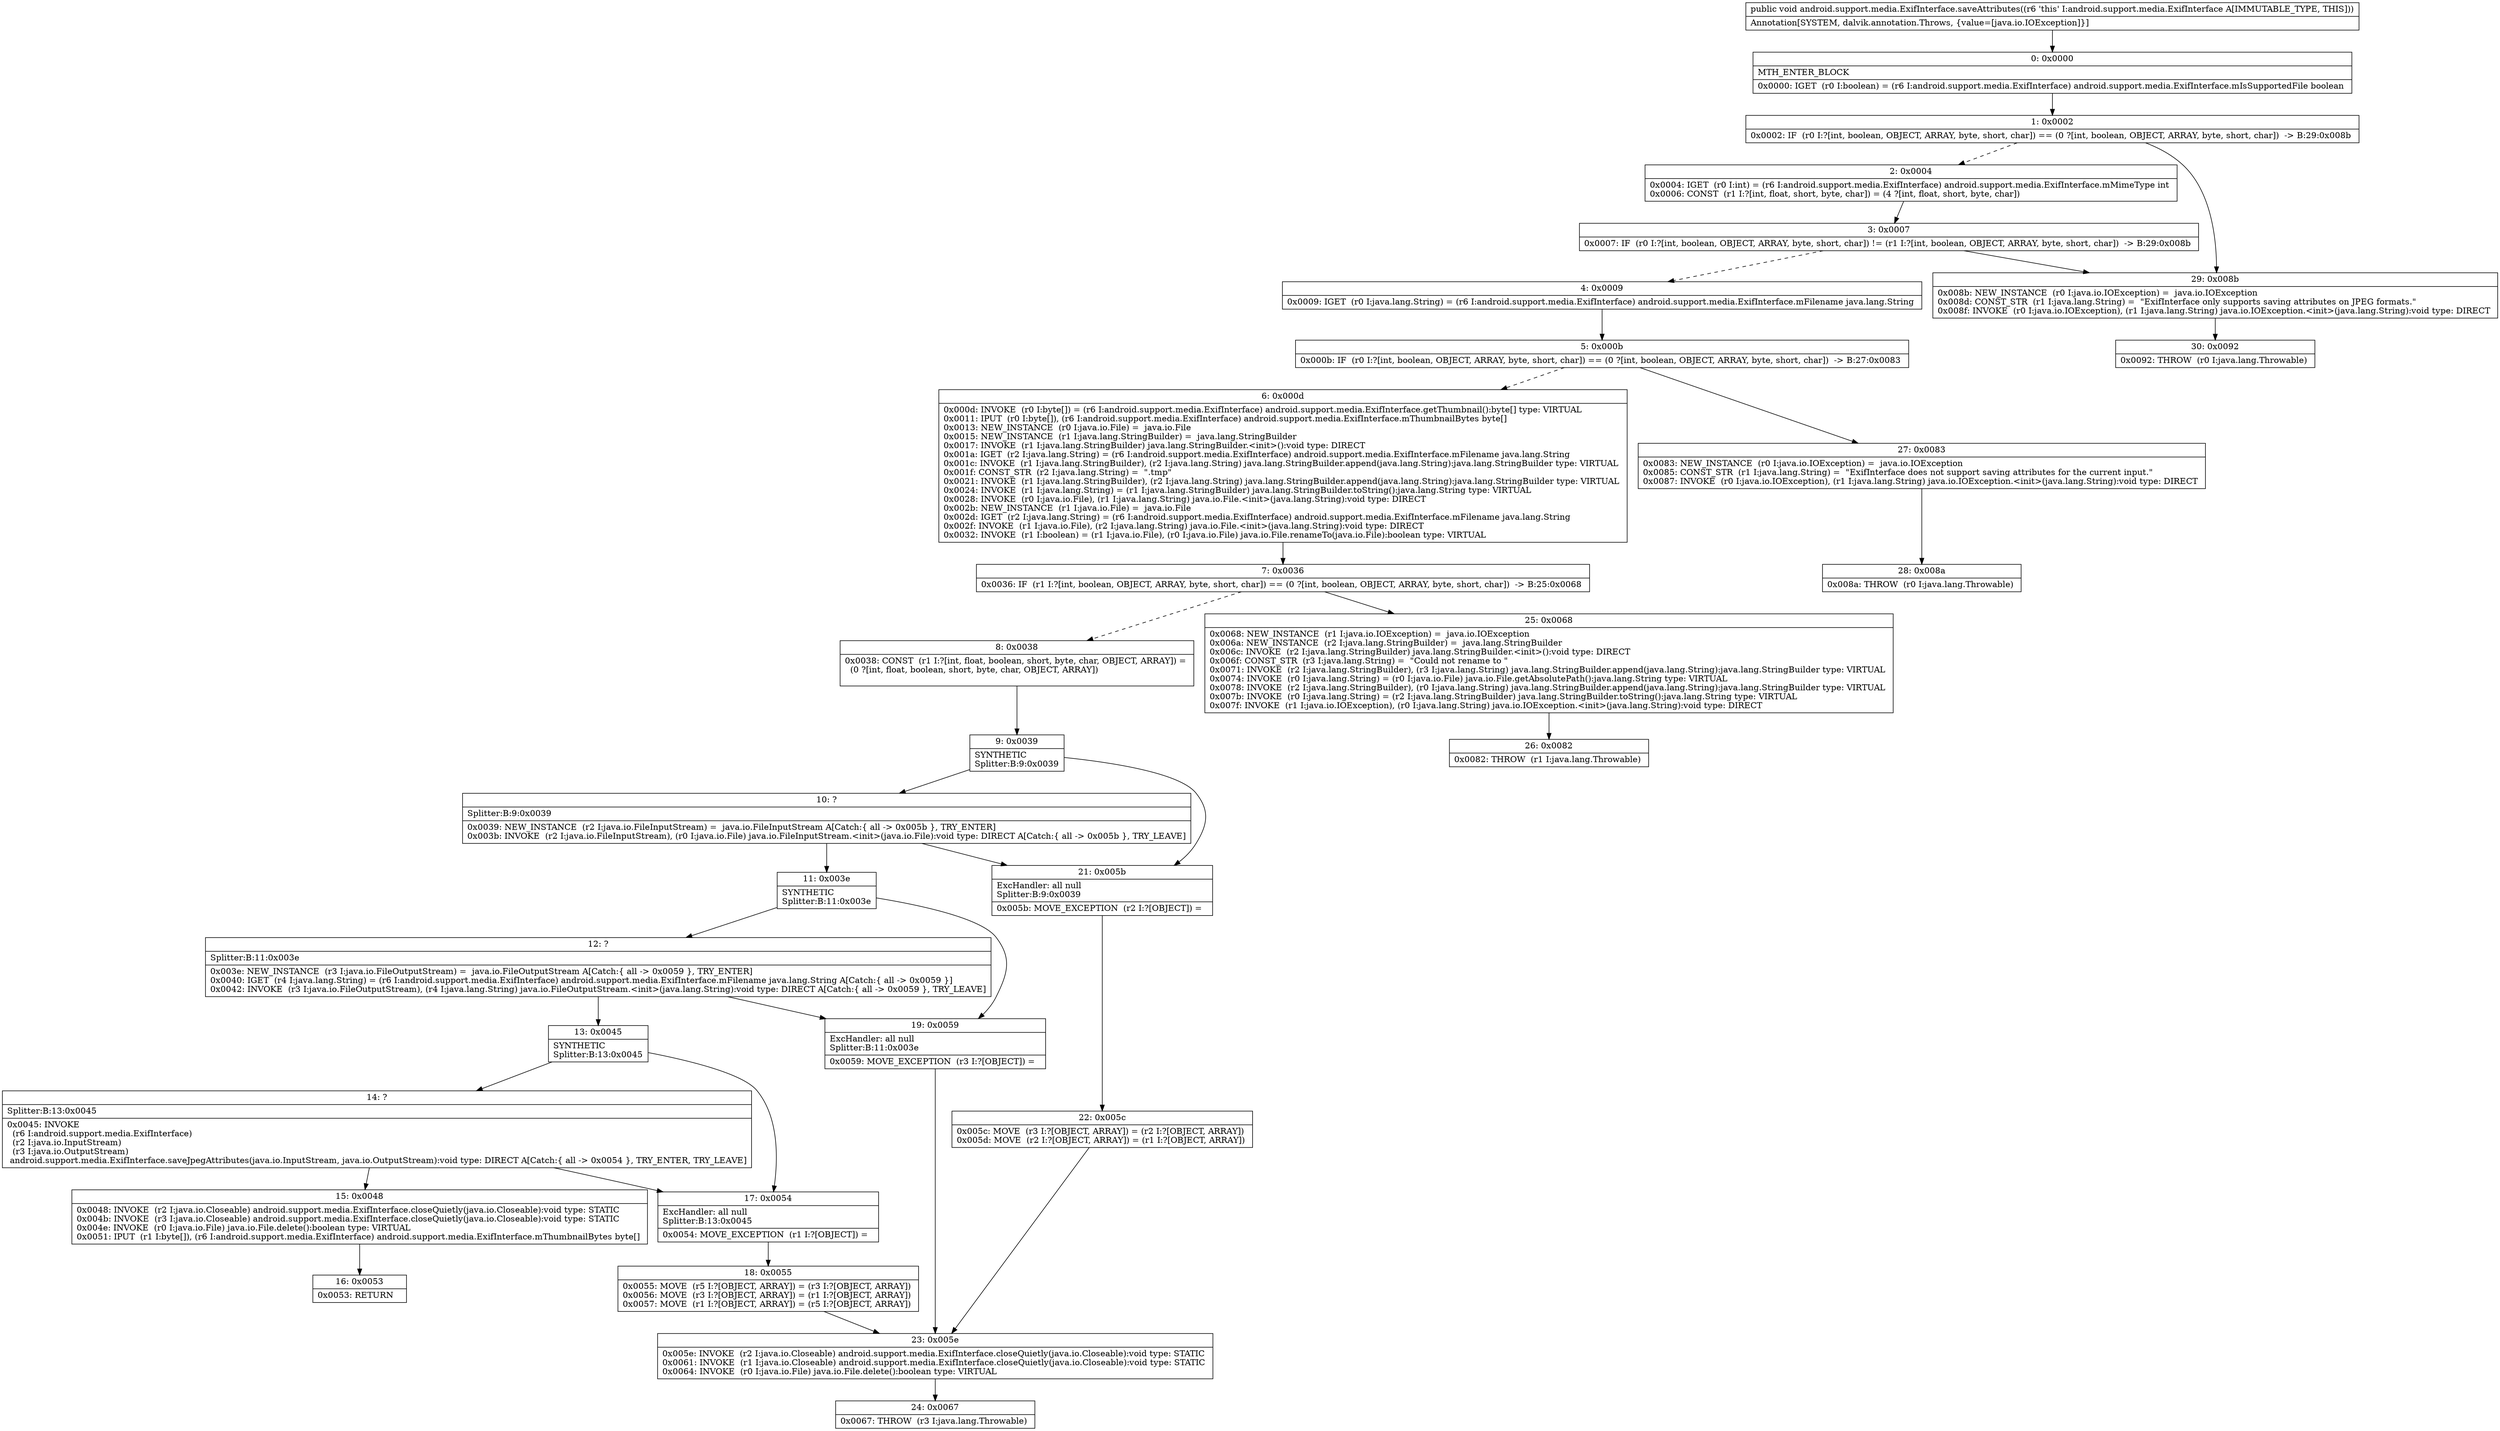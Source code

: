 digraph "CFG forandroid.support.media.ExifInterface.saveAttributes()V" {
Node_0 [shape=record,label="{0\:\ 0x0000|MTH_ENTER_BLOCK\l|0x0000: IGET  (r0 I:boolean) = (r6 I:android.support.media.ExifInterface) android.support.media.ExifInterface.mIsSupportedFile boolean \l}"];
Node_1 [shape=record,label="{1\:\ 0x0002|0x0002: IF  (r0 I:?[int, boolean, OBJECT, ARRAY, byte, short, char]) == (0 ?[int, boolean, OBJECT, ARRAY, byte, short, char])  \-\> B:29:0x008b \l}"];
Node_2 [shape=record,label="{2\:\ 0x0004|0x0004: IGET  (r0 I:int) = (r6 I:android.support.media.ExifInterface) android.support.media.ExifInterface.mMimeType int \l0x0006: CONST  (r1 I:?[int, float, short, byte, char]) = (4 ?[int, float, short, byte, char]) \l}"];
Node_3 [shape=record,label="{3\:\ 0x0007|0x0007: IF  (r0 I:?[int, boolean, OBJECT, ARRAY, byte, short, char]) != (r1 I:?[int, boolean, OBJECT, ARRAY, byte, short, char])  \-\> B:29:0x008b \l}"];
Node_4 [shape=record,label="{4\:\ 0x0009|0x0009: IGET  (r0 I:java.lang.String) = (r6 I:android.support.media.ExifInterface) android.support.media.ExifInterface.mFilename java.lang.String \l}"];
Node_5 [shape=record,label="{5\:\ 0x000b|0x000b: IF  (r0 I:?[int, boolean, OBJECT, ARRAY, byte, short, char]) == (0 ?[int, boolean, OBJECT, ARRAY, byte, short, char])  \-\> B:27:0x0083 \l}"];
Node_6 [shape=record,label="{6\:\ 0x000d|0x000d: INVOKE  (r0 I:byte[]) = (r6 I:android.support.media.ExifInterface) android.support.media.ExifInterface.getThumbnail():byte[] type: VIRTUAL \l0x0011: IPUT  (r0 I:byte[]), (r6 I:android.support.media.ExifInterface) android.support.media.ExifInterface.mThumbnailBytes byte[] \l0x0013: NEW_INSTANCE  (r0 I:java.io.File) =  java.io.File \l0x0015: NEW_INSTANCE  (r1 I:java.lang.StringBuilder) =  java.lang.StringBuilder \l0x0017: INVOKE  (r1 I:java.lang.StringBuilder) java.lang.StringBuilder.\<init\>():void type: DIRECT \l0x001a: IGET  (r2 I:java.lang.String) = (r6 I:android.support.media.ExifInterface) android.support.media.ExifInterface.mFilename java.lang.String \l0x001c: INVOKE  (r1 I:java.lang.StringBuilder), (r2 I:java.lang.String) java.lang.StringBuilder.append(java.lang.String):java.lang.StringBuilder type: VIRTUAL \l0x001f: CONST_STR  (r2 I:java.lang.String) =  \".tmp\" \l0x0021: INVOKE  (r1 I:java.lang.StringBuilder), (r2 I:java.lang.String) java.lang.StringBuilder.append(java.lang.String):java.lang.StringBuilder type: VIRTUAL \l0x0024: INVOKE  (r1 I:java.lang.String) = (r1 I:java.lang.StringBuilder) java.lang.StringBuilder.toString():java.lang.String type: VIRTUAL \l0x0028: INVOKE  (r0 I:java.io.File), (r1 I:java.lang.String) java.io.File.\<init\>(java.lang.String):void type: DIRECT \l0x002b: NEW_INSTANCE  (r1 I:java.io.File) =  java.io.File \l0x002d: IGET  (r2 I:java.lang.String) = (r6 I:android.support.media.ExifInterface) android.support.media.ExifInterface.mFilename java.lang.String \l0x002f: INVOKE  (r1 I:java.io.File), (r2 I:java.lang.String) java.io.File.\<init\>(java.lang.String):void type: DIRECT \l0x0032: INVOKE  (r1 I:boolean) = (r1 I:java.io.File), (r0 I:java.io.File) java.io.File.renameTo(java.io.File):boolean type: VIRTUAL \l}"];
Node_7 [shape=record,label="{7\:\ 0x0036|0x0036: IF  (r1 I:?[int, boolean, OBJECT, ARRAY, byte, short, char]) == (0 ?[int, boolean, OBJECT, ARRAY, byte, short, char])  \-\> B:25:0x0068 \l}"];
Node_8 [shape=record,label="{8\:\ 0x0038|0x0038: CONST  (r1 I:?[int, float, boolean, short, byte, char, OBJECT, ARRAY]) = \l  (0 ?[int, float, boolean, short, byte, char, OBJECT, ARRAY])\l \l}"];
Node_9 [shape=record,label="{9\:\ 0x0039|SYNTHETIC\lSplitter:B:9:0x0039\l}"];
Node_10 [shape=record,label="{10\:\ ?|Splitter:B:9:0x0039\l|0x0039: NEW_INSTANCE  (r2 I:java.io.FileInputStream) =  java.io.FileInputStream A[Catch:\{ all \-\> 0x005b \}, TRY_ENTER]\l0x003b: INVOKE  (r2 I:java.io.FileInputStream), (r0 I:java.io.File) java.io.FileInputStream.\<init\>(java.io.File):void type: DIRECT A[Catch:\{ all \-\> 0x005b \}, TRY_LEAVE]\l}"];
Node_11 [shape=record,label="{11\:\ 0x003e|SYNTHETIC\lSplitter:B:11:0x003e\l}"];
Node_12 [shape=record,label="{12\:\ ?|Splitter:B:11:0x003e\l|0x003e: NEW_INSTANCE  (r3 I:java.io.FileOutputStream) =  java.io.FileOutputStream A[Catch:\{ all \-\> 0x0059 \}, TRY_ENTER]\l0x0040: IGET  (r4 I:java.lang.String) = (r6 I:android.support.media.ExifInterface) android.support.media.ExifInterface.mFilename java.lang.String A[Catch:\{ all \-\> 0x0059 \}]\l0x0042: INVOKE  (r3 I:java.io.FileOutputStream), (r4 I:java.lang.String) java.io.FileOutputStream.\<init\>(java.lang.String):void type: DIRECT A[Catch:\{ all \-\> 0x0059 \}, TRY_LEAVE]\l}"];
Node_13 [shape=record,label="{13\:\ 0x0045|SYNTHETIC\lSplitter:B:13:0x0045\l}"];
Node_14 [shape=record,label="{14\:\ ?|Splitter:B:13:0x0045\l|0x0045: INVOKE  \l  (r6 I:android.support.media.ExifInterface)\l  (r2 I:java.io.InputStream)\l  (r3 I:java.io.OutputStream)\l android.support.media.ExifInterface.saveJpegAttributes(java.io.InputStream, java.io.OutputStream):void type: DIRECT A[Catch:\{ all \-\> 0x0054 \}, TRY_ENTER, TRY_LEAVE]\l}"];
Node_15 [shape=record,label="{15\:\ 0x0048|0x0048: INVOKE  (r2 I:java.io.Closeable) android.support.media.ExifInterface.closeQuietly(java.io.Closeable):void type: STATIC \l0x004b: INVOKE  (r3 I:java.io.Closeable) android.support.media.ExifInterface.closeQuietly(java.io.Closeable):void type: STATIC \l0x004e: INVOKE  (r0 I:java.io.File) java.io.File.delete():boolean type: VIRTUAL \l0x0051: IPUT  (r1 I:byte[]), (r6 I:android.support.media.ExifInterface) android.support.media.ExifInterface.mThumbnailBytes byte[] \l}"];
Node_16 [shape=record,label="{16\:\ 0x0053|0x0053: RETURN   \l}"];
Node_17 [shape=record,label="{17\:\ 0x0054|ExcHandler: all null\lSplitter:B:13:0x0045\l|0x0054: MOVE_EXCEPTION  (r1 I:?[OBJECT]) =  \l}"];
Node_18 [shape=record,label="{18\:\ 0x0055|0x0055: MOVE  (r5 I:?[OBJECT, ARRAY]) = (r3 I:?[OBJECT, ARRAY]) \l0x0056: MOVE  (r3 I:?[OBJECT, ARRAY]) = (r1 I:?[OBJECT, ARRAY]) \l0x0057: MOVE  (r1 I:?[OBJECT, ARRAY]) = (r5 I:?[OBJECT, ARRAY]) \l}"];
Node_19 [shape=record,label="{19\:\ 0x0059|ExcHandler: all null\lSplitter:B:11:0x003e\l|0x0059: MOVE_EXCEPTION  (r3 I:?[OBJECT]) =  \l}"];
Node_21 [shape=record,label="{21\:\ 0x005b|ExcHandler: all null\lSplitter:B:9:0x0039\l|0x005b: MOVE_EXCEPTION  (r2 I:?[OBJECT]) =  \l}"];
Node_22 [shape=record,label="{22\:\ 0x005c|0x005c: MOVE  (r3 I:?[OBJECT, ARRAY]) = (r2 I:?[OBJECT, ARRAY]) \l0x005d: MOVE  (r2 I:?[OBJECT, ARRAY]) = (r1 I:?[OBJECT, ARRAY]) \l}"];
Node_23 [shape=record,label="{23\:\ 0x005e|0x005e: INVOKE  (r2 I:java.io.Closeable) android.support.media.ExifInterface.closeQuietly(java.io.Closeable):void type: STATIC \l0x0061: INVOKE  (r1 I:java.io.Closeable) android.support.media.ExifInterface.closeQuietly(java.io.Closeable):void type: STATIC \l0x0064: INVOKE  (r0 I:java.io.File) java.io.File.delete():boolean type: VIRTUAL \l}"];
Node_24 [shape=record,label="{24\:\ 0x0067|0x0067: THROW  (r3 I:java.lang.Throwable) \l}"];
Node_25 [shape=record,label="{25\:\ 0x0068|0x0068: NEW_INSTANCE  (r1 I:java.io.IOException) =  java.io.IOException \l0x006a: NEW_INSTANCE  (r2 I:java.lang.StringBuilder) =  java.lang.StringBuilder \l0x006c: INVOKE  (r2 I:java.lang.StringBuilder) java.lang.StringBuilder.\<init\>():void type: DIRECT \l0x006f: CONST_STR  (r3 I:java.lang.String) =  \"Could not rename to \" \l0x0071: INVOKE  (r2 I:java.lang.StringBuilder), (r3 I:java.lang.String) java.lang.StringBuilder.append(java.lang.String):java.lang.StringBuilder type: VIRTUAL \l0x0074: INVOKE  (r0 I:java.lang.String) = (r0 I:java.io.File) java.io.File.getAbsolutePath():java.lang.String type: VIRTUAL \l0x0078: INVOKE  (r2 I:java.lang.StringBuilder), (r0 I:java.lang.String) java.lang.StringBuilder.append(java.lang.String):java.lang.StringBuilder type: VIRTUAL \l0x007b: INVOKE  (r0 I:java.lang.String) = (r2 I:java.lang.StringBuilder) java.lang.StringBuilder.toString():java.lang.String type: VIRTUAL \l0x007f: INVOKE  (r1 I:java.io.IOException), (r0 I:java.lang.String) java.io.IOException.\<init\>(java.lang.String):void type: DIRECT \l}"];
Node_26 [shape=record,label="{26\:\ 0x0082|0x0082: THROW  (r1 I:java.lang.Throwable) \l}"];
Node_27 [shape=record,label="{27\:\ 0x0083|0x0083: NEW_INSTANCE  (r0 I:java.io.IOException) =  java.io.IOException \l0x0085: CONST_STR  (r1 I:java.lang.String) =  \"ExifInterface does not support saving attributes for the current input.\" \l0x0087: INVOKE  (r0 I:java.io.IOException), (r1 I:java.lang.String) java.io.IOException.\<init\>(java.lang.String):void type: DIRECT \l}"];
Node_28 [shape=record,label="{28\:\ 0x008a|0x008a: THROW  (r0 I:java.lang.Throwable) \l}"];
Node_29 [shape=record,label="{29\:\ 0x008b|0x008b: NEW_INSTANCE  (r0 I:java.io.IOException) =  java.io.IOException \l0x008d: CONST_STR  (r1 I:java.lang.String) =  \"ExifInterface only supports saving attributes on JPEG formats.\" \l0x008f: INVOKE  (r0 I:java.io.IOException), (r1 I:java.lang.String) java.io.IOException.\<init\>(java.lang.String):void type: DIRECT \l}"];
Node_30 [shape=record,label="{30\:\ 0x0092|0x0092: THROW  (r0 I:java.lang.Throwable) \l}"];
MethodNode[shape=record,label="{public void android.support.media.ExifInterface.saveAttributes((r6 'this' I:android.support.media.ExifInterface A[IMMUTABLE_TYPE, THIS]))  | Annotation[SYSTEM, dalvik.annotation.Throws, \{value=[java.io.IOException]\}]\l}"];
MethodNode -> Node_0;
Node_0 -> Node_1;
Node_1 -> Node_2[style=dashed];
Node_1 -> Node_29;
Node_2 -> Node_3;
Node_3 -> Node_4[style=dashed];
Node_3 -> Node_29;
Node_4 -> Node_5;
Node_5 -> Node_6[style=dashed];
Node_5 -> Node_27;
Node_6 -> Node_7;
Node_7 -> Node_8[style=dashed];
Node_7 -> Node_25;
Node_8 -> Node_9;
Node_9 -> Node_10;
Node_9 -> Node_21;
Node_10 -> Node_11;
Node_10 -> Node_21;
Node_11 -> Node_12;
Node_11 -> Node_19;
Node_12 -> Node_13;
Node_12 -> Node_19;
Node_13 -> Node_14;
Node_13 -> Node_17;
Node_14 -> Node_15;
Node_14 -> Node_17;
Node_15 -> Node_16;
Node_17 -> Node_18;
Node_18 -> Node_23;
Node_19 -> Node_23;
Node_21 -> Node_22;
Node_22 -> Node_23;
Node_23 -> Node_24;
Node_25 -> Node_26;
Node_27 -> Node_28;
Node_29 -> Node_30;
}

